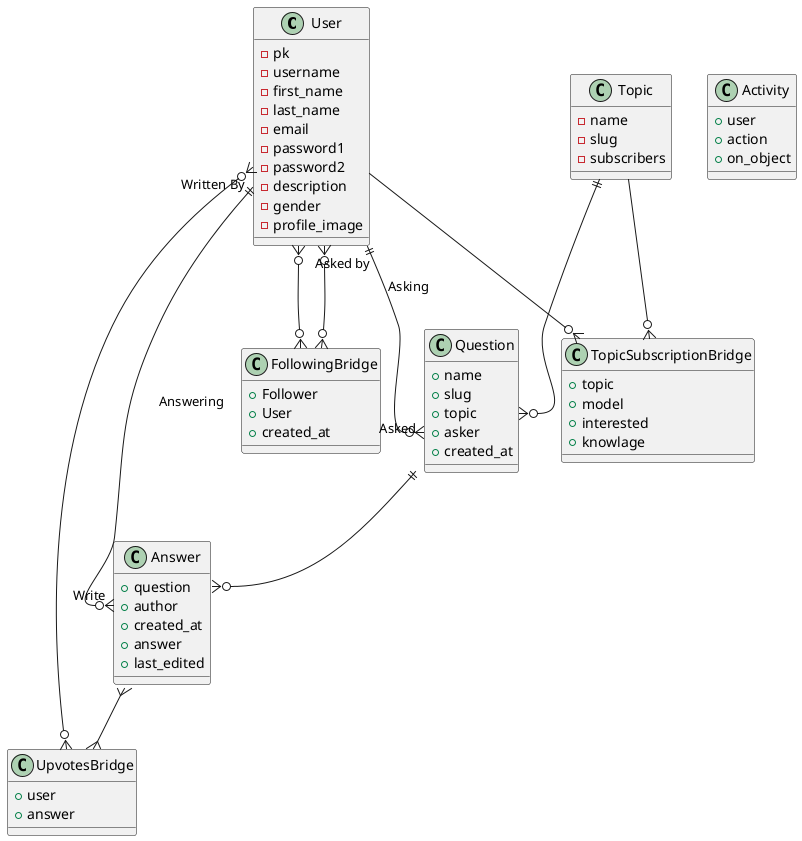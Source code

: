 @startuml
class User {
- pk
- username
- first_name
- last_name
- email
- password1
- password2
- description
- gender
- profile_image
}

class FollowingBridge {
+ Follower
+ User
+ created_at
}

class Topic {
- name
- slug
- subscribers
}

class Question{
+ name
+ slug
+ topic
+ asker
+ created_at
}

class Answer {
+ question
+ author
+ created_at
+ answer
+ last_edited
}


User "Asked by" ||--o{ "Asked" Question::asker : Asking
User "Written By" ||--o{ "Write" Answer::author : Answering
User }o--o{ FollowingBridge
FollowingBridge }o--o{ User

User }o--o{ UpvotesBridge
Answer }--{ UpvotesBridge
Topic ||--o{ Question::topic
Question ||--o{ Answer::question

class TopicSubscriptionBridge{
+ topic
+ model
+ interested
+ knowlage
}

class UpvotesBridge{
+ user
+ answer
}

User --o{ TopicSubscriptionBridge
Topic --o{ TopicSubscriptionBridge


class Activity{
+ user
+ action
+ on_object
}



@enduml
